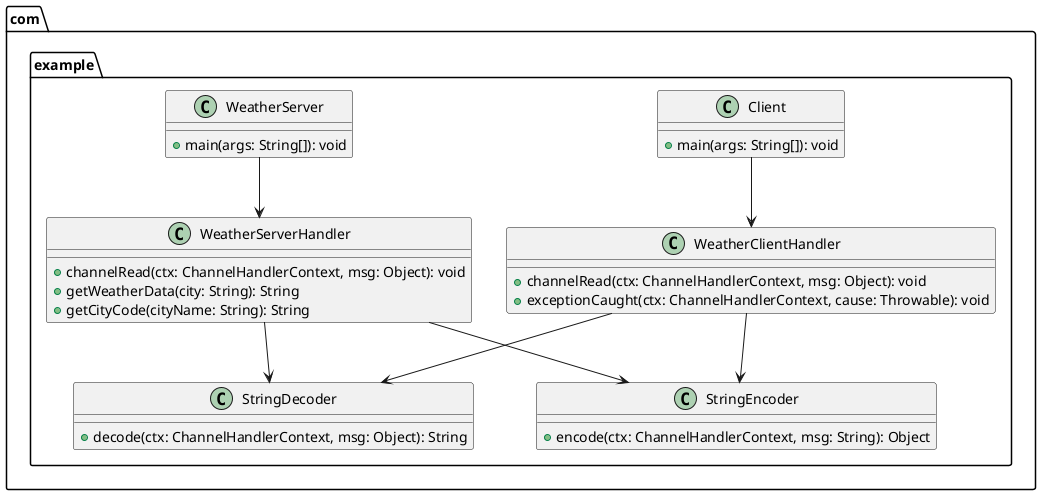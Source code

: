 @startuml t

package com.example {

    class Client {
        +main(args: String[]): void
    }

    class WeatherClientHandler {
        +channelRead(ctx: ChannelHandlerContext, msg: Object): void
        +exceptionCaught(ctx: ChannelHandlerContext, cause: Throwable): void
    }

    class WeatherServer {
        +main(args: String[]): void
    }

    class WeatherServerHandler {
        +channelRead(ctx: ChannelHandlerContext, msg: Object): void
        +getWeatherData(city: String): String
        +getCityCode(cityName: String): String
    }

    class StringDecoder {
        +decode(ctx: ChannelHandlerContext, msg: Object): String
    }

    class StringEncoder {
        +encode(ctx: ChannelHandlerContext, msg: String): Object
    }

    Client --> WeatherClientHandler
    WeatherServer --> WeatherServerHandler
    WeatherServerHandler --> StringDecoder
    WeatherServerHandler --> StringEncoder
    WeatherClientHandler --> StringDecoder
    WeatherClientHandler --> StringEncoder

}

@enduml

